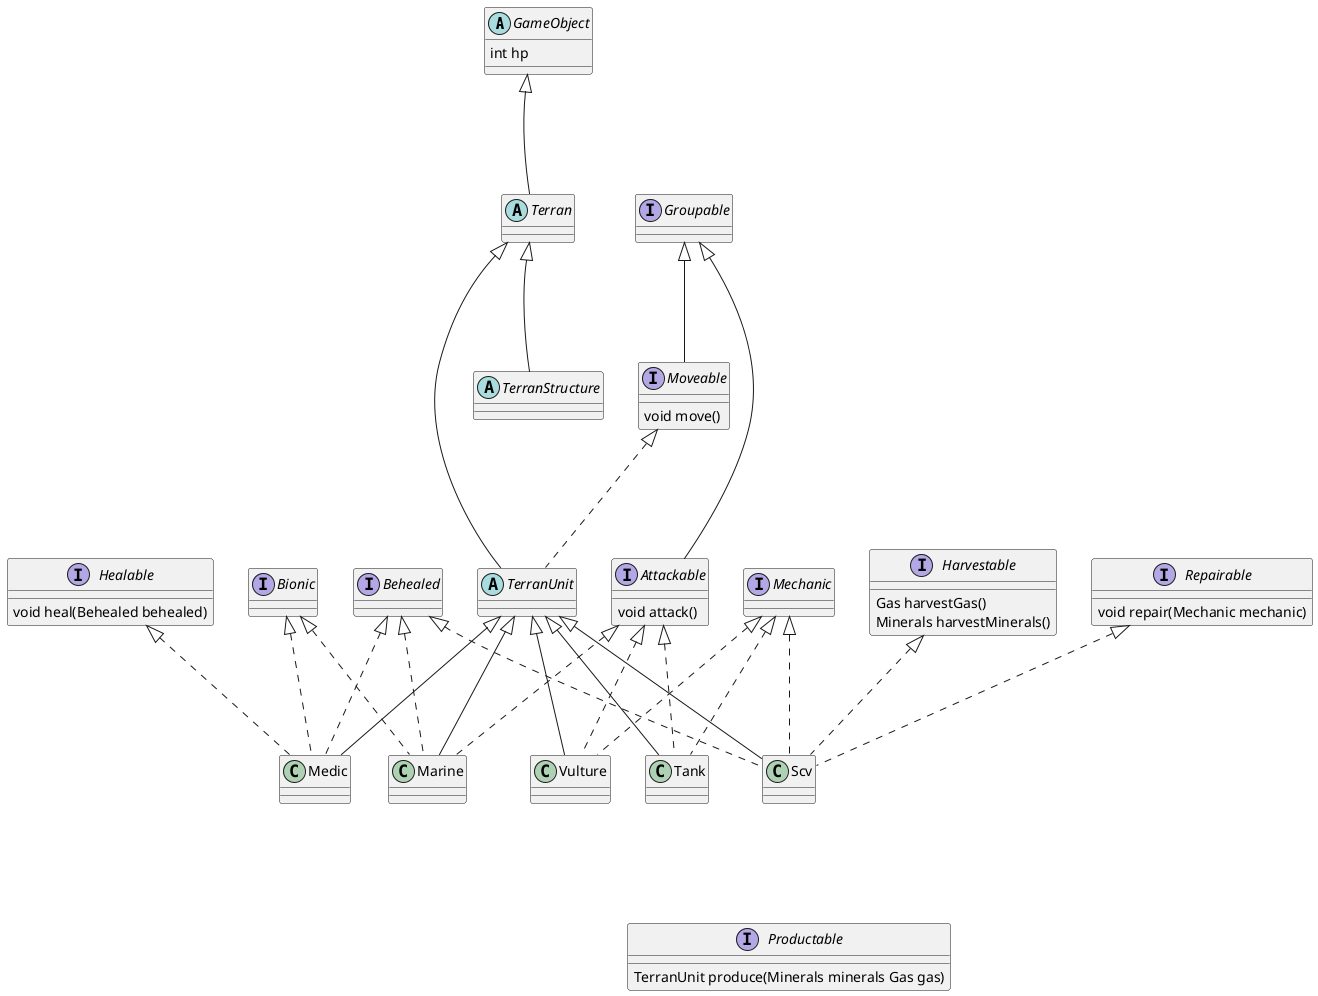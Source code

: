 @startuml

skinparam ranksep 120

'게임 오브젝트
abstract class GameObject {
    int hp
}

' 테란 계층구조
abstract class Terran extends GameObject

abstract class TerranUnit extends Terran implements Moveable

abstract class TerranStructure extends Terran

' 테란 유닛
class Marine extends TerranUnit implements Attackable, Bionic, Behealed

class Medic extends TerranUnit implements Healable, Bionic, Behealed

class Tank extends TerranUnit implements Attackable, Mechanic

class Vulture extends TerranUnit implements Attackable, Mechanic

class Scv extends TerranUnit implements Harvestable, Repairable, Mechanic, Behealed

' 인터페이스
interface Healable {
    void heal(Behealed behealed)
}

interface Repairable {
    void repair(Mechanic mechanic)
}

interface Harvestable {
    Gas harvestGas()
    Minerals harvestMinerals()
}

interface Attackable implements Groupable {
    void attack()
}

interface Behealed { }

interface Bionic { }

interface Mechanic { }

interface Moveable implements Groupable {
    void move()
}

interface Groupable { }

interface Productable {
    TerranUnit produce(Minerals minerals Gas gas)
}

GameObject -[hidden]-> Terran
GameObject -[hidden]-> Groupable
Terran -[hidden]-> TerranUnit
Terran -[hidden]-> TerranStructure
Scv -[hidden]-> Productable

@enduml